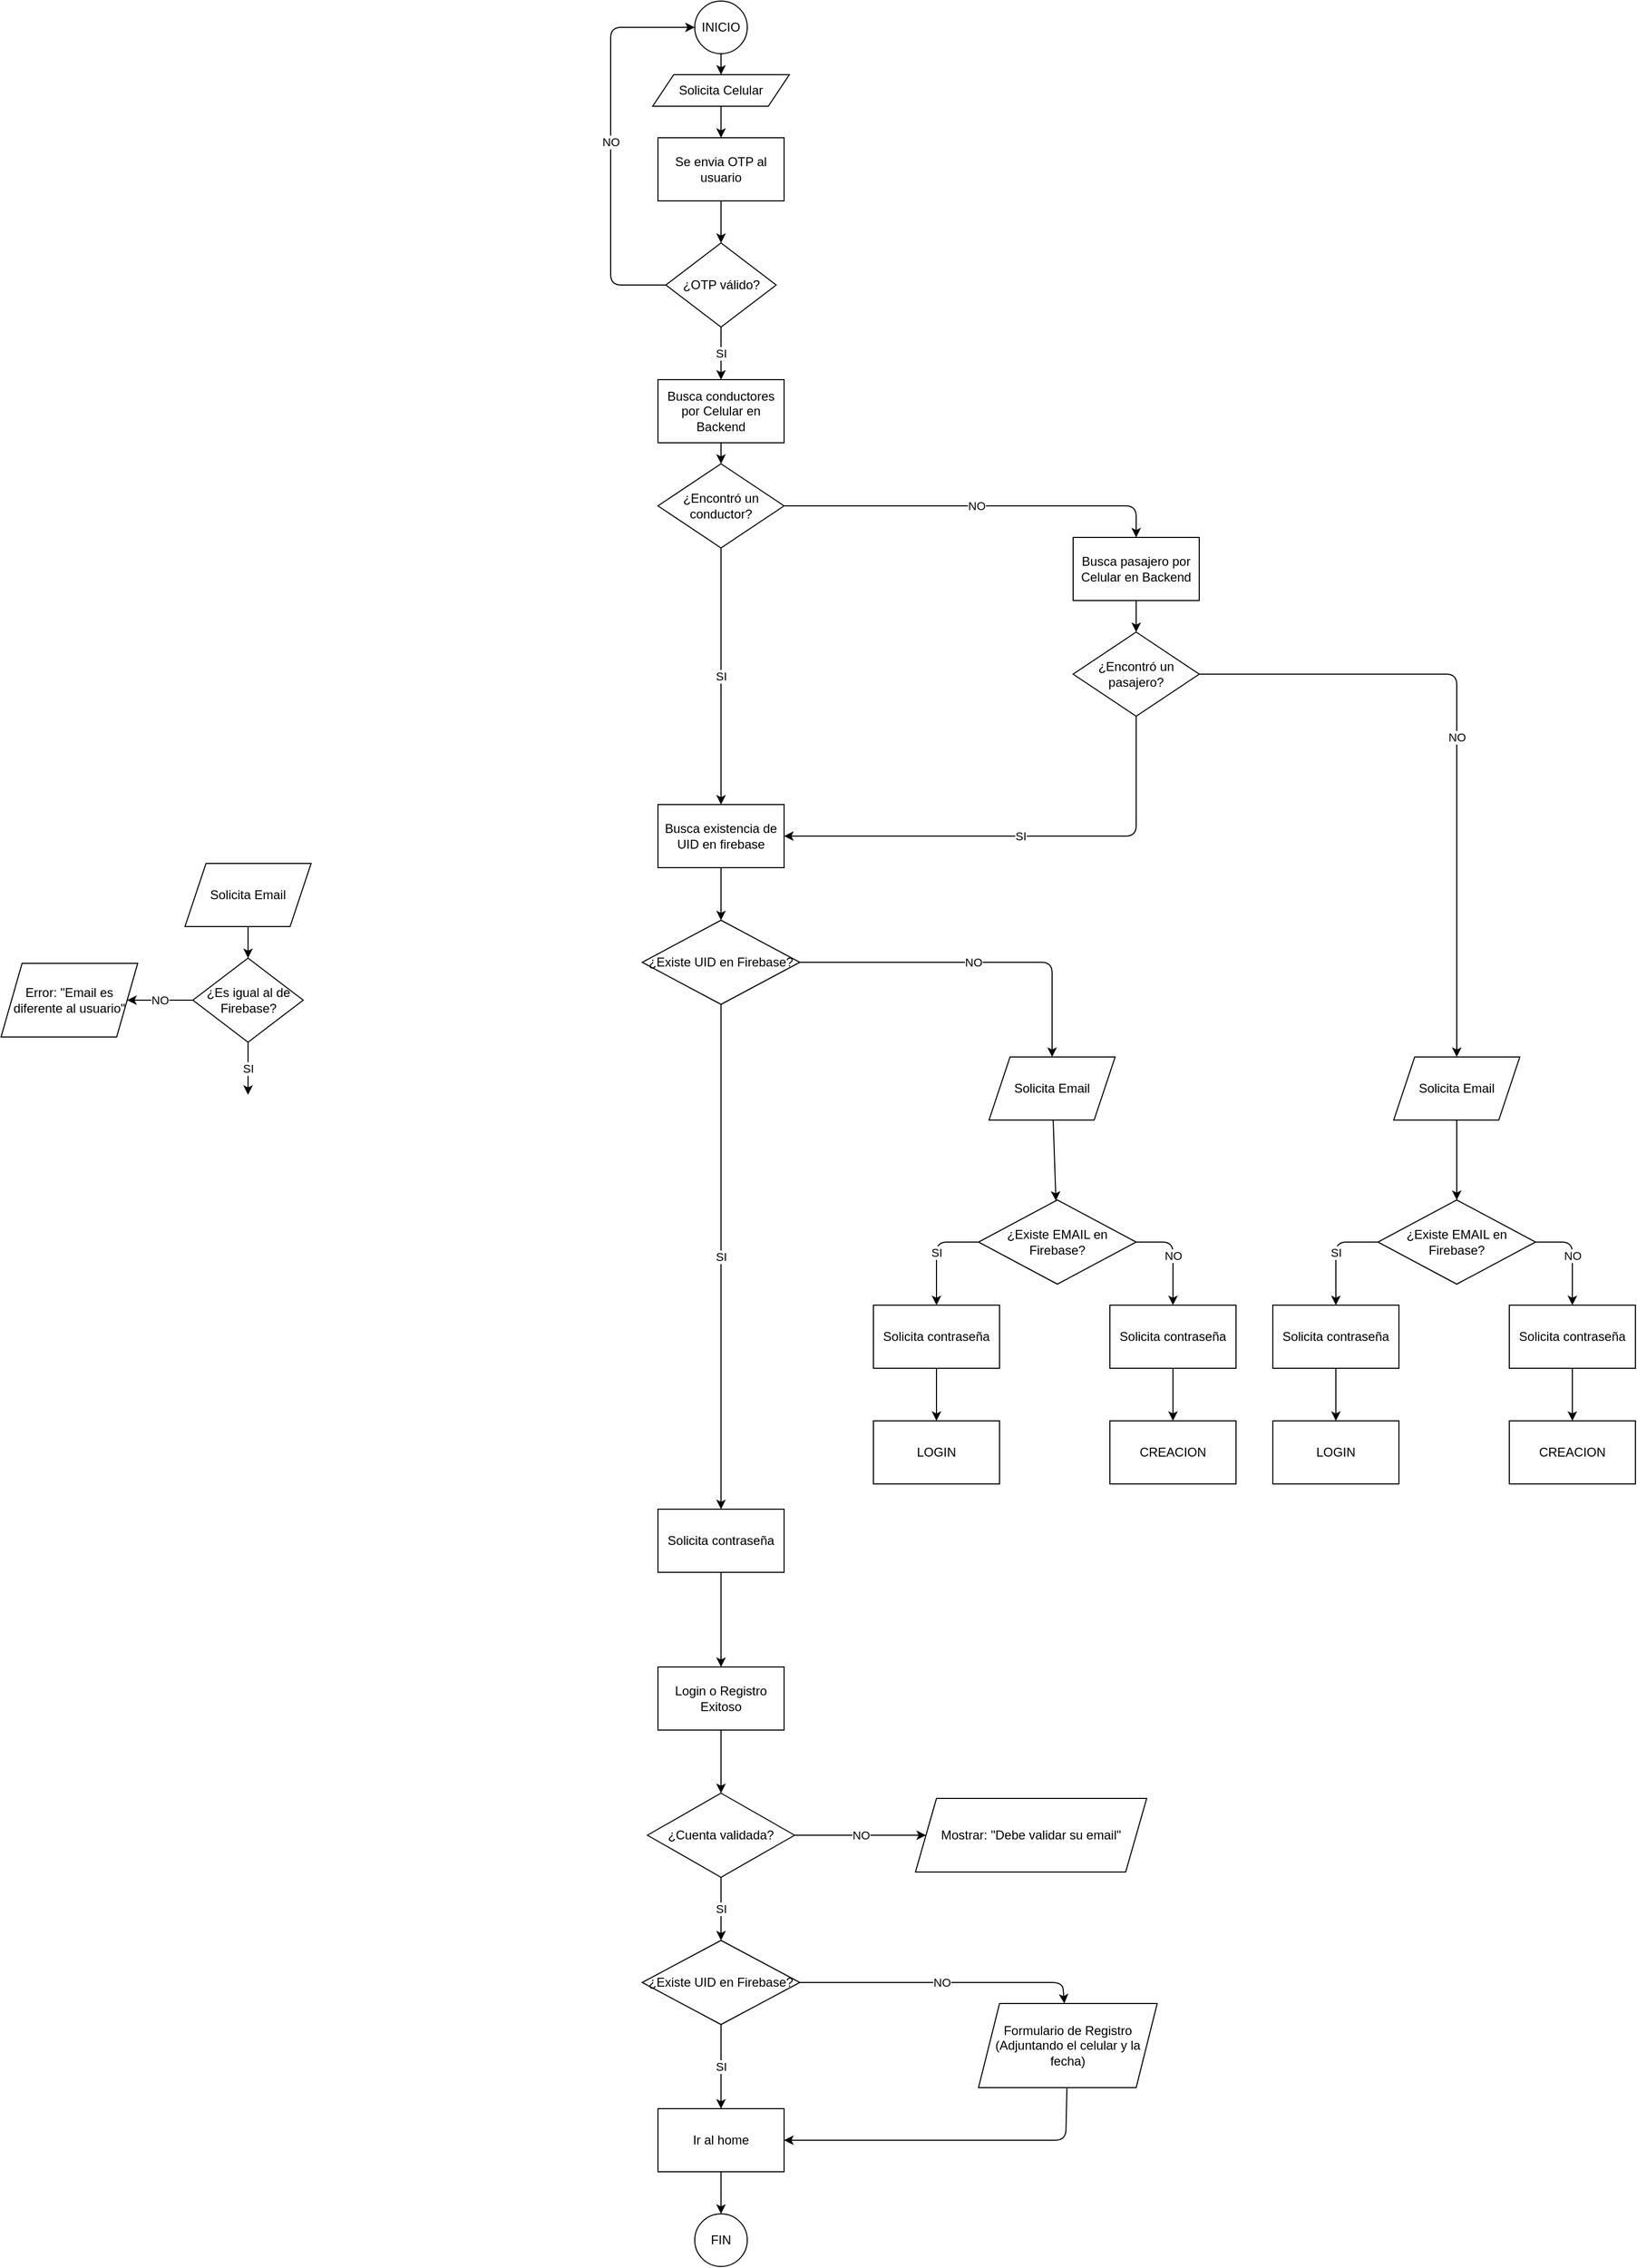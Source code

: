 <mxfile>
    <diagram id="Iq7wvdOHvwh1JxNr3gcO" name="Página-1">
        <mxGraphModel dx="4377" dy="609" grid="1" gridSize="10" guides="1" tooltips="1" connect="1" arrows="1" fold="1" page="1" pageScale="1" pageWidth="3300" pageHeight="4681" math="0" shadow="0">
            <root>
                <mxCell id="0"/>
                <mxCell id="1" parent="0"/>
                <mxCell id="26" style="edgeStyle=none;html=1;exitX=0.5;exitY=1;exitDx=0;exitDy=0;" parent="1" source="2" target="5" edge="1">
                    <mxGeometry relative="1" as="geometry"/>
                </mxCell>
                <mxCell id="2" value="Se envia OTP al usuario" style="rounded=0;whiteSpace=wrap;html=1;" parent="1" vertex="1">
                    <mxGeometry x="315" y="160" width="120" height="60" as="geometry"/>
                </mxCell>
                <mxCell id="19" style="edgeStyle=none;html=1;entryX=0.5;entryY=0;entryDx=0;entryDy=0;" parent="1" source="3" target="2" edge="1">
                    <mxGeometry relative="1" as="geometry"/>
                </mxCell>
                <mxCell id="3" value="Solicita Celular" style="shape=parallelogram;perimeter=parallelogramPerimeter;whiteSpace=wrap;html=1;fixedSize=1;" parent="1" vertex="1">
                    <mxGeometry x="310" y="100" width="130" height="30" as="geometry"/>
                </mxCell>
                <mxCell id="22" value="NO" style="edgeStyle=none;html=1;entryX=0;entryY=0.5;entryDx=0;entryDy=0;" parent="1" source="5" target="20" edge="1">
                    <mxGeometry relative="1" as="geometry">
                        <mxPoint x="180" y="200" as="targetPoint"/>
                        <Array as="points">
                            <mxPoint x="270" y="300"/>
                            <mxPoint x="270" y="55"/>
                        </Array>
                    </mxGeometry>
                </mxCell>
                <mxCell id="23" value="SI" style="edgeStyle=none;html=1;entryX=0.5;entryY=0;entryDx=0;entryDy=0;" parent="1" source="5" target="8" edge="1">
                    <mxGeometry relative="1" as="geometry"/>
                </mxCell>
                <mxCell id="5" value="¿OTP válido?" style="rhombus;whiteSpace=wrap;html=1;" parent="1" vertex="1">
                    <mxGeometry x="322.5" y="260" width="105" height="80" as="geometry"/>
                </mxCell>
                <mxCell id="25" style="edgeStyle=none;html=1;entryX=0.5;entryY=0;entryDx=0;entryDy=0;" parent="1" source="8" target="14" edge="1">
                    <mxGeometry relative="1" as="geometry"/>
                </mxCell>
                <mxCell id="8" value="Busca conductores por Celular en Backend" style="rounded=0;whiteSpace=wrap;html=1;" parent="1" vertex="1">
                    <mxGeometry x="315" y="390" width="120" height="60" as="geometry"/>
                </mxCell>
                <mxCell id="32" value="SI" style="edgeStyle=none;html=1;entryX=0.5;entryY=0;entryDx=0;entryDy=0;" parent="1" source="14" target="30" edge="1">
                    <mxGeometry relative="1" as="geometry"/>
                </mxCell>
                <mxCell id="70" value="NO" style="edgeStyle=none;html=1;entryX=0.5;entryY=0;entryDx=0;entryDy=0;" parent="1" source="14" target="71" edge="1">
                    <mxGeometry relative="1" as="geometry">
                        <Array as="points">
                            <mxPoint x="770" y="510"/>
                        </Array>
                    </mxGeometry>
                </mxCell>
                <mxCell id="14" value="¿Encontró un conductor?" style="rhombus;whiteSpace=wrap;html=1;" parent="1" vertex="1">
                    <mxGeometry x="315" y="470" width="120" height="80" as="geometry"/>
                </mxCell>
                <mxCell id="21" style="edgeStyle=none;html=1;entryX=0.5;entryY=0;entryDx=0;entryDy=0;" parent="1" source="20" target="3" edge="1">
                    <mxGeometry relative="1" as="geometry"/>
                </mxCell>
                <mxCell id="20" value="INICIO" style="ellipse;whiteSpace=wrap;html=1;aspect=fixed;" parent="1" vertex="1">
                    <mxGeometry x="350" y="30" width="50" height="50" as="geometry"/>
                </mxCell>
                <mxCell id="53" style="edgeStyle=none;html=1;entryX=0.5;entryY=0;entryDx=0;entryDy=0;" parent="1" source="27" target="51" edge="1">
                    <mxGeometry relative="1" as="geometry"/>
                </mxCell>
                <mxCell id="27" value="Solicita contraseña" style="rounded=0;whiteSpace=wrap;html=1;" parent="1" vertex="1">
                    <mxGeometry x="315" y="1464" width="120" height="60" as="geometry"/>
                </mxCell>
                <mxCell id="33" style="edgeStyle=none;html=1;" parent="1" source="30" target="31" edge="1">
                    <mxGeometry relative="1" as="geometry"/>
                </mxCell>
                <mxCell id="30" value="Busca existencia de UID en firebase" style="rounded=0;whiteSpace=wrap;html=1;" parent="1" vertex="1">
                    <mxGeometry x="315" y="794" width="120" height="60" as="geometry"/>
                </mxCell>
                <mxCell id="35" value="SI" style="edgeStyle=none;html=1;entryX=0.5;entryY=0;entryDx=0;entryDy=0;" parent="1" source="31" target="27" edge="1">
                    <mxGeometry relative="1" as="geometry">
                        <mxPoint x="510" y="1004" as="targetPoint"/>
                    </mxGeometry>
                </mxCell>
                <mxCell id="40" value="NO" style="edgeStyle=none;html=1;entryX=0.5;entryY=0;entryDx=0;entryDy=0;" parent="1" source="31" target="45" edge="1">
                    <mxGeometry relative="1" as="geometry">
                        <mxPoint x="590" y="1034" as="targetPoint"/>
                        <Array as="points">
                            <mxPoint x="590" y="944"/>
                            <mxPoint x="690" y="944"/>
                        </Array>
                    </mxGeometry>
                </mxCell>
                <mxCell id="31" value="¿Existe UID en Firebase?" style="rhombus;whiteSpace=wrap;html=1;" parent="1" vertex="1">
                    <mxGeometry x="300" y="904" width="150" height="80" as="geometry"/>
                </mxCell>
                <mxCell id="42" style="edgeStyle=none;html=1;entryX=0.5;entryY=0;entryDx=0;entryDy=0;exitX=0.5;exitY=1;exitDx=0;exitDy=0;" parent="1" source="44" target="39" edge="1">
                    <mxGeometry relative="1" as="geometry">
                        <mxPoint x="-75" y="910" as="sourcePoint"/>
                    </mxGeometry>
                </mxCell>
                <mxCell id="86" style="edgeStyle=none;html=1;entryX=0.5;entryY=0;entryDx=0;entryDy=0;" parent="1" source="36" target="84" edge="1">
                    <mxGeometry relative="1" as="geometry"/>
                </mxCell>
                <mxCell id="36" value="Solicita contraseña" style="rounded=0;whiteSpace=wrap;html=1;" parent="1" vertex="1">
                    <mxGeometry x="520" y="1270" width="120" height="60" as="geometry"/>
                </mxCell>
                <mxCell id="41" value="SI" style="edgeStyle=none;html=1;" parent="1" source="39" edge="1">
                    <mxGeometry relative="1" as="geometry">
                        <mxPoint x="-75" y="1070" as="targetPoint"/>
                    </mxGeometry>
                </mxCell>
                <mxCell id="49" value="NO" style="edgeStyle=none;html=1;exitX=0;exitY=0.5;exitDx=0;exitDy=0;entryX=1;entryY=0.5;entryDx=0;entryDy=0;" parent="1" source="39" target="48" edge="1">
                    <mxGeometry relative="1" as="geometry"/>
                </mxCell>
                <mxCell id="39" value="¿Es igual al de Firebase?" style="rhombus;whiteSpace=wrap;html=1;" parent="1" vertex="1">
                    <mxGeometry x="-127.5" y="940" width="105" height="80" as="geometry"/>
                </mxCell>
                <mxCell id="44" value="Solicita Email" style="shape=parallelogram;perimeter=parallelogramPerimeter;whiteSpace=wrap;html=1;fixedSize=1;rounded=0;" parent="1" vertex="1">
                    <mxGeometry x="-135" y="850" width="120" height="60" as="geometry"/>
                </mxCell>
                <mxCell id="80" style="edgeStyle=none;html=1;" parent="1" source="45" target="79" edge="1">
                    <mxGeometry relative="1" as="geometry"/>
                </mxCell>
                <mxCell id="45" value="Solicita Email" style="shape=parallelogram;perimeter=parallelogramPerimeter;whiteSpace=wrap;html=1;fixedSize=1;rounded=0;" parent="1" vertex="1">
                    <mxGeometry x="630" y="1034" width="120" height="60" as="geometry"/>
                </mxCell>
                <mxCell id="48" value="Error: &quot;Email es diferente al usuario&quot;" style="shape=parallelogram;perimeter=parallelogramPerimeter;whiteSpace=wrap;html=1;fixedSize=1;rounded=0;" parent="1" vertex="1">
                    <mxGeometry x="-310" y="945" width="130" height="70" as="geometry"/>
                </mxCell>
                <mxCell id="56" style="edgeStyle=none;html=1;entryX=0.5;entryY=0;entryDx=0;entryDy=0;" parent="1" source="51" target="55" edge="1">
                    <mxGeometry relative="1" as="geometry"/>
                </mxCell>
                <mxCell id="51" value="Login o Registro Exitoso" style="rounded=0;whiteSpace=wrap;html=1;" parent="1" vertex="1">
                    <mxGeometry x="315" y="1614" width="120" height="60" as="geometry"/>
                </mxCell>
                <mxCell id="59" value="SI" style="edgeStyle=none;html=1;entryX=0.5;entryY=0;entryDx=0;entryDy=0;" parent="1" source="55" target="57" edge="1">
                    <mxGeometry relative="1" as="geometry"/>
                </mxCell>
                <mxCell id="61" value="NO" style="edgeStyle=none;html=1;entryX=0;entryY=0.5;entryDx=0;entryDy=0;" parent="1" source="55" target="60" edge="1">
                    <mxGeometry relative="1" as="geometry"/>
                </mxCell>
                <mxCell id="55" value="¿Cuenta validada?" style="rhombus;whiteSpace=wrap;html=1;rounded=0;" parent="1" vertex="1">
                    <mxGeometry x="305" y="1734" width="140" height="80" as="geometry"/>
                </mxCell>
                <mxCell id="63" value="NO" style="edgeStyle=none;html=1;exitX=1;exitY=0.5;exitDx=0;exitDy=0;" parent="1" source="57" target="62" edge="1">
                    <mxGeometry relative="1" as="geometry">
                        <Array as="points">
                            <mxPoint x="700" y="1914"/>
                        </Array>
                    </mxGeometry>
                </mxCell>
                <mxCell id="66" value="SI" style="edgeStyle=none;html=1;entryX=0.5;entryY=0;entryDx=0;entryDy=0;" parent="1" source="57" target="64" edge="1">
                    <mxGeometry relative="1" as="geometry"/>
                </mxCell>
                <mxCell id="57" value="¿Existe UID en Firebase?" style="rhombus;whiteSpace=wrap;html=1;" parent="1" vertex="1">
                    <mxGeometry x="300" y="1874" width="150" height="80" as="geometry"/>
                </mxCell>
                <mxCell id="60" value="Mostrar: &quot;Debe validar su email&quot;" style="shape=parallelogram;perimeter=parallelogramPerimeter;whiteSpace=wrap;html=1;fixedSize=1;rounded=0;" parent="1" vertex="1">
                    <mxGeometry x="560" y="1739" width="220" height="70" as="geometry"/>
                </mxCell>
                <mxCell id="65" style="edgeStyle=none;html=1;entryX=1;entryY=0.5;entryDx=0;entryDy=0;" parent="1" source="62" target="64" edge="1">
                    <mxGeometry relative="1" as="geometry">
                        <Array as="points">
                            <mxPoint x="703" y="2064"/>
                        </Array>
                    </mxGeometry>
                </mxCell>
                <mxCell id="62" value="Formulario de Registro (Adjuntando el celular y la fecha)" style="shape=parallelogram;perimeter=parallelogramPerimeter;whiteSpace=wrap;html=1;fixedSize=1;rounded=0;" parent="1" vertex="1">
                    <mxGeometry x="620" y="1934" width="170" height="80" as="geometry"/>
                </mxCell>
                <mxCell id="68" style="edgeStyle=none;html=1;entryX=0.5;entryY=0;entryDx=0;entryDy=0;" parent="1" source="64" target="69" edge="1">
                    <mxGeometry relative="1" as="geometry">
                        <mxPoint x="375" y="2144" as="targetPoint"/>
                    </mxGeometry>
                </mxCell>
                <mxCell id="64" value="Ir al home" style="rounded=0;whiteSpace=wrap;html=1;" parent="1" vertex="1">
                    <mxGeometry x="315" y="2034" width="120" height="60" as="geometry"/>
                </mxCell>
                <mxCell id="69" value="FIN" style="ellipse;whiteSpace=wrap;html=1;aspect=fixed;" parent="1" vertex="1">
                    <mxGeometry x="350" y="2134" width="50" height="50" as="geometry"/>
                </mxCell>
                <mxCell id="73" style="edgeStyle=none;html=1;entryX=0.5;entryY=0;entryDx=0;entryDy=0;" parent="1" source="71" target="72" edge="1">
                    <mxGeometry relative="1" as="geometry"/>
                </mxCell>
                <mxCell id="71" value="Busca pasajero por Celular en Backend" style="rounded=0;whiteSpace=wrap;html=1;" parent="1" vertex="1">
                    <mxGeometry x="710" y="540" width="120" height="60" as="geometry"/>
                </mxCell>
                <mxCell id="76" value="SI" style="edgeStyle=none;html=1;entryX=1;entryY=0.5;entryDx=0;entryDy=0;" parent="1" source="72" target="30" edge="1">
                    <mxGeometry relative="1" as="geometry">
                        <Array as="points">
                            <mxPoint x="770" y="824"/>
                        </Array>
                    </mxGeometry>
                </mxCell>
                <mxCell id="77" value="NO" style="edgeStyle=none;html=1;exitX=1;exitY=0.5;exitDx=0;exitDy=0;entryX=0.5;entryY=0;entryDx=0;entryDy=0;" parent="1" source="72" target="78" edge="1">
                    <mxGeometry relative="1" as="geometry">
                        <Array as="points">
                            <mxPoint x="1075" y="670"/>
                        </Array>
                        <mxPoint x="940" y="1010" as="targetPoint"/>
                    </mxGeometry>
                </mxCell>
                <mxCell id="72" value="¿Encontró un pasajero?" style="rhombus;whiteSpace=wrap;html=1;" parent="1" vertex="1">
                    <mxGeometry x="710" y="630" width="120" height="80" as="geometry"/>
                </mxCell>
                <mxCell id="97" style="edgeStyle=none;html=1;entryX=0.5;entryY=0;entryDx=0;entryDy=0;" parent="1" source="78" target="92" edge="1">
                    <mxGeometry relative="1" as="geometry"/>
                </mxCell>
                <mxCell id="78" value="Solicita Email" style="shape=parallelogram;perimeter=parallelogramPerimeter;whiteSpace=wrap;html=1;fixedSize=1;rounded=0;" parent="1" vertex="1">
                    <mxGeometry x="1015" y="1034" width="120" height="60" as="geometry"/>
                </mxCell>
                <mxCell id="82" value="SI" style="edgeStyle=none;html=1;entryX=0.5;entryY=0;entryDx=0;entryDy=0;" parent="1" source="79" target="36" edge="1">
                    <mxGeometry relative="1" as="geometry">
                        <Array as="points">
                            <mxPoint x="580" y="1210"/>
                        </Array>
                    </mxGeometry>
                </mxCell>
                <mxCell id="83" value="NO" style="edgeStyle=none;html=1;entryX=0.5;entryY=0;entryDx=0;entryDy=0;exitX=1;exitY=0.5;exitDx=0;exitDy=0;" parent="1" source="79" target="81" edge="1">
                    <mxGeometry relative="1" as="geometry">
                        <Array as="points">
                            <mxPoint x="805" y="1210"/>
                        </Array>
                    </mxGeometry>
                </mxCell>
                <mxCell id="79" value="¿Existe EMAIL en Firebase?" style="rhombus;whiteSpace=wrap;html=1;" parent="1" vertex="1">
                    <mxGeometry x="620" y="1170" width="150" height="80" as="geometry"/>
                </mxCell>
                <mxCell id="87" style="edgeStyle=none;html=1;entryX=0.5;entryY=0;entryDx=0;entryDy=0;" parent="1" source="81" target="85" edge="1">
                    <mxGeometry relative="1" as="geometry"/>
                </mxCell>
                <mxCell id="81" value="Solicita contraseña" style="rounded=0;whiteSpace=wrap;html=1;" parent="1" vertex="1">
                    <mxGeometry x="745" y="1270" width="120" height="60" as="geometry"/>
                </mxCell>
                <mxCell id="84" value="LOGIN" style="rounded=0;whiteSpace=wrap;html=1;" parent="1" vertex="1">
                    <mxGeometry x="520" y="1380" width="120" height="60" as="geometry"/>
                </mxCell>
                <mxCell id="85" value="CREACION" style="rounded=0;whiteSpace=wrap;html=1;" parent="1" vertex="1">
                    <mxGeometry x="745" y="1380" width="120" height="60" as="geometry"/>
                </mxCell>
                <mxCell id="88" style="edgeStyle=none;html=1;entryX=0.5;entryY=0;entryDx=0;entryDy=0;" parent="1" source="89" target="95" edge="1">
                    <mxGeometry relative="1" as="geometry"/>
                </mxCell>
                <mxCell id="89" value="Solicita contraseña" style="rounded=0;whiteSpace=wrap;html=1;" parent="1" vertex="1">
                    <mxGeometry x="900" y="1270" width="120" height="60" as="geometry"/>
                </mxCell>
                <mxCell id="90" value="SI" style="edgeStyle=none;html=1;entryX=0.5;entryY=0;entryDx=0;entryDy=0;" parent="1" source="92" target="89" edge="1">
                    <mxGeometry relative="1" as="geometry">
                        <Array as="points">
                            <mxPoint x="960" y="1210"/>
                        </Array>
                    </mxGeometry>
                </mxCell>
                <mxCell id="91" value="NO" style="edgeStyle=none;html=1;entryX=0.5;entryY=0;entryDx=0;entryDy=0;exitX=1;exitY=0.5;exitDx=0;exitDy=0;" parent="1" source="92" target="94" edge="1">
                    <mxGeometry relative="1" as="geometry">
                        <Array as="points">
                            <mxPoint x="1185" y="1210"/>
                        </Array>
                    </mxGeometry>
                </mxCell>
                <mxCell id="92" value="¿Existe EMAIL en Firebase?" style="rhombus;whiteSpace=wrap;html=1;" parent="1" vertex="1">
                    <mxGeometry x="1000" y="1170" width="150" height="80" as="geometry"/>
                </mxCell>
                <mxCell id="93" style="edgeStyle=none;html=1;entryX=0.5;entryY=0;entryDx=0;entryDy=0;" parent="1" source="94" target="96" edge="1">
                    <mxGeometry relative="1" as="geometry"/>
                </mxCell>
                <mxCell id="94" value="Solicita contraseña" style="rounded=0;whiteSpace=wrap;html=1;" parent="1" vertex="1">
                    <mxGeometry x="1125" y="1270" width="120" height="60" as="geometry"/>
                </mxCell>
                <mxCell id="95" value="LOGIN" style="rounded=0;whiteSpace=wrap;html=1;" parent="1" vertex="1">
                    <mxGeometry x="900" y="1380" width="120" height="60" as="geometry"/>
                </mxCell>
                <mxCell id="96" value="CREACION" style="rounded=0;whiteSpace=wrap;html=1;" parent="1" vertex="1">
                    <mxGeometry x="1125" y="1380" width="120" height="60" as="geometry"/>
                </mxCell>
            </root>
        </mxGraphModel>
    </diagram>
</mxfile>